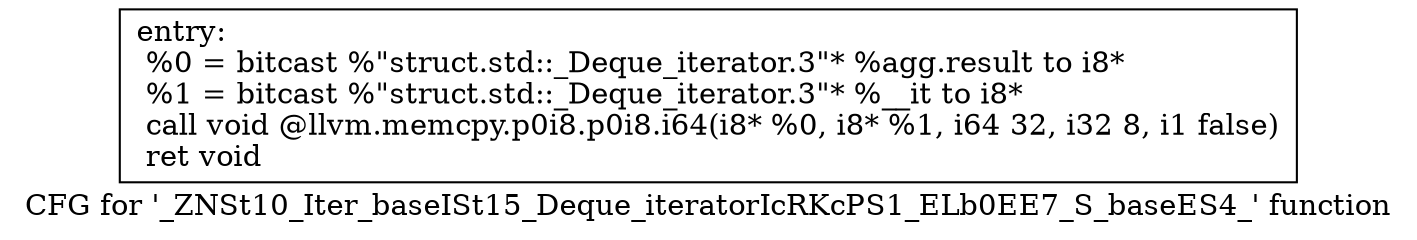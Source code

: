 digraph "CFG for '_ZNSt10_Iter_baseISt15_Deque_iteratorIcRKcPS1_ELb0EE7_S_baseES4_' function" {
	label="CFG for '_ZNSt10_Iter_baseISt15_Deque_iteratorIcRKcPS1_ELb0EE7_S_baseES4_' function";

	Node0x6ba43e0 [shape=record,label="{entry:\l  %0 = bitcast %\"struct.std::_Deque_iterator.3\"* %agg.result to i8*\l  %1 = bitcast %\"struct.std::_Deque_iterator.3\"* %__it to i8*\l  call void @llvm.memcpy.p0i8.p0i8.i64(i8* %0, i8* %1, i64 32, i32 8, i1 false)\l  ret void\l}"];
}

